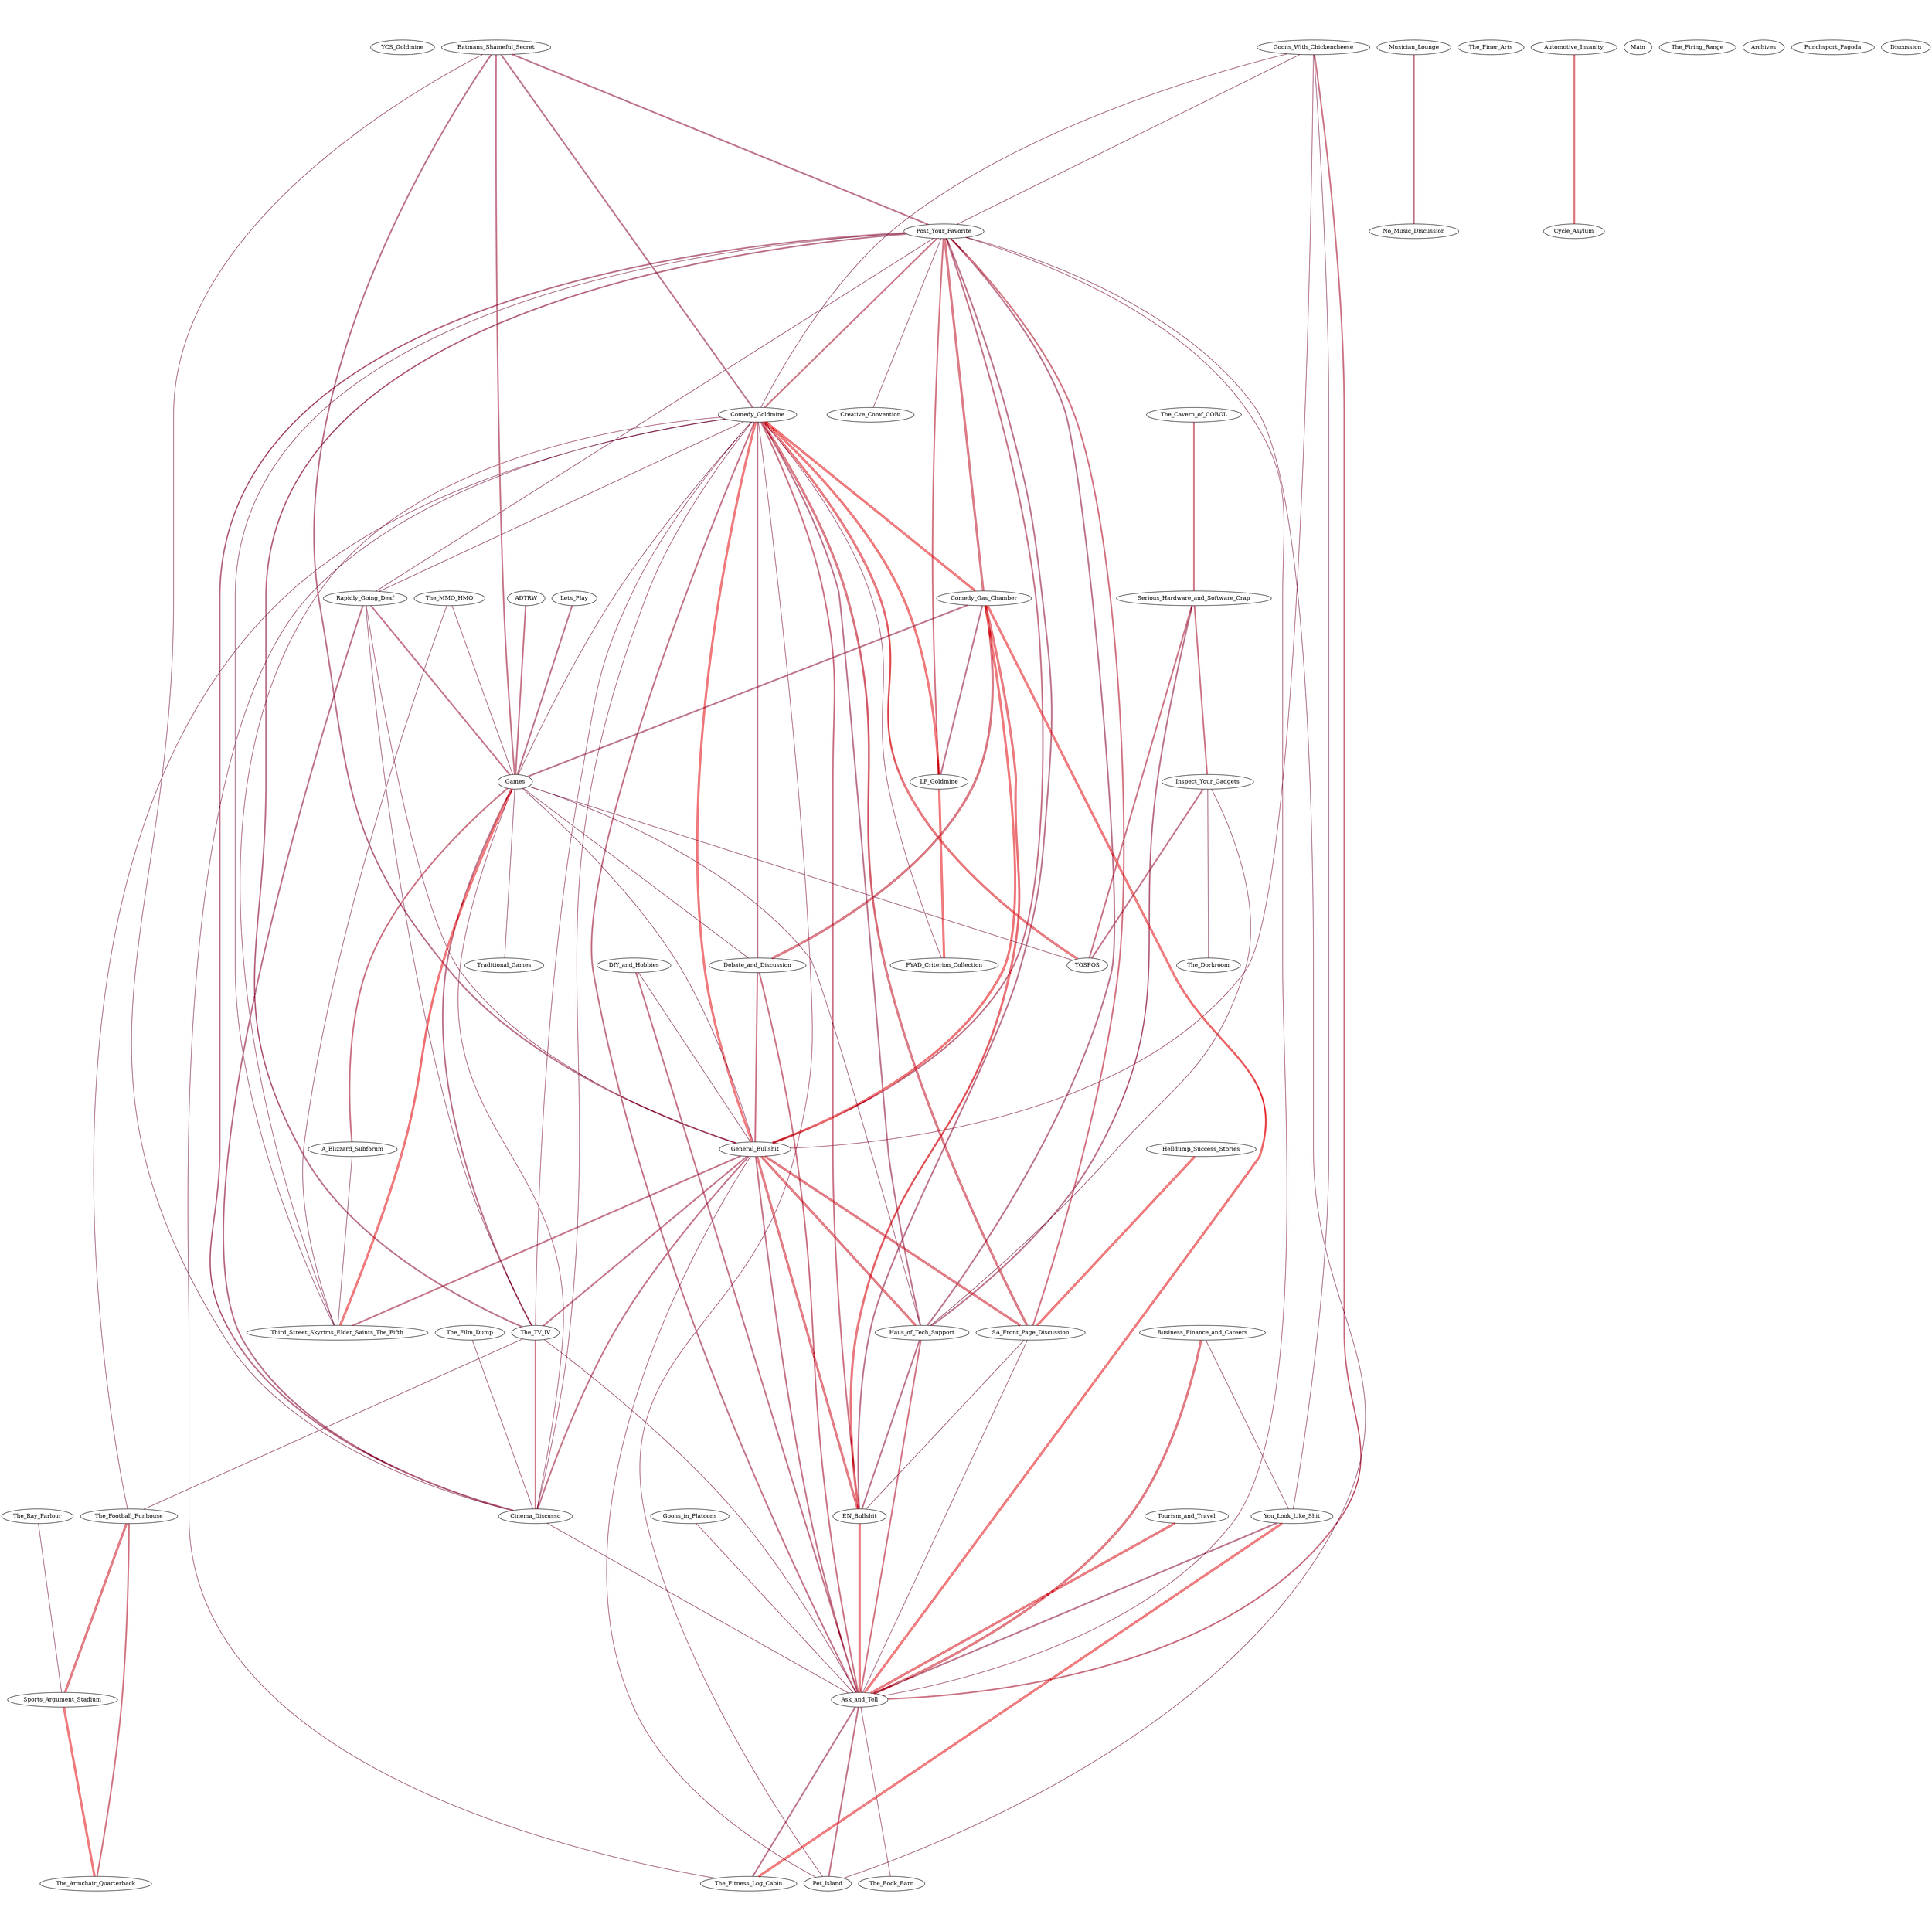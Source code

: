 graph "G" {
ratio=1
YCS_Goldmine;
DIY_and_Hobbies;
Helldump_Success_Stories;
Batmans_Shameful_Secret;
The_Cavern_of_COBOL;
Business_Finance_and_Careers;
Musician_Lounge;
Goons_With_Chickencheese;
Post_Your_Favorite;
Serious_Hardware_and_Software_Crap;
The_Finer_Arts;
Automotive_Insanity;
Comedy_Goldmine;
ADTRW;
Comedy_Gas_Chamber;
The_MMO_HMO;
Main;
Rapidly_Going_Deaf;
Inspect_Your_Gadgets;
Lets_Play;
Games;
Debate_and_Discussion;
General_Bullshit;
The_TV_IV;
The_Film_Dump;
Haus_of_Tech_Support;
The_Dorkroom;
You_Look_Like_Shit;
Tourism_and_Travel;
SA_Front_Page_Discussion;
LF_Goldmine;
EN_Bullshit;
A_Blizzard_Subforum;
Cinema_Discusso;
No_Music_Discussion;
Goons_in_Platoons;
YOSPOS;
Third_Street_Skyrims_Elder_Saints_The_Fifth;
The_Firing_Range;
The_Ray_Parlour;
Archives;
Traditional_Games;
Ask_and_Tell;
Punchsport_Pagoda;
The_Football_Funhouse;
The_Book_Barn;
FYAD_Criterion_Collection;
Cycle_Asylum;
Discussion;
Creative_Convention;
Pet_Island;
Sports_Argument_Stadium;
The_Fitness_Log_Cabin;
The_Armchair_Quarterback;

DIY_and_Hobbies -- General_Bullshit [color="#6E0538"];
DIY_and_Hobbies -- Ask_and_Tell [color="#940327:#940327"];
Helldump_Success_Stories -- SA_Front_Page_Discussion [color="#E10005:#E10005:#E10005"];
Batmans_Shameful_Secret -- Post_Your_Favorite [color="#87042C:#87042C"];
Batmans_Shameful_Secret -- Comedy_Goldmine [color="#87042C:#87042C"];
Batmans_Shameful_Secret -- Games [color="#940327:#940327"];
Batmans_Shameful_Secret -- General_Bullshit [color="#87042C:#87042C"];
Batmans_Shameful_Secret -- Cinema_Discusso [color="#6E0538"];
The_Cavern_of_COBOL -- Serious_Hardware_and_Software_Crap [color="#AE021C:#AE021C"];
Business_Finance_and_Careers -- You_Look_Like_Shit [color="#6E0538"];
Business_Finance_and_Careers -- Ask_and_Tell [color="#C70110:#C70110:#C70110"];
Musician_Lounge -- No_Music_Discussion [color="#940327:#940327"];
Goons_With_Chickencheese -- Post_Your_Favorite [color="#6E0538"];
Goons_With_Chickencheese -- Comedy_Goldmine [color="#6E0538"];
Goons_With_Chickencheese -- General_Bullshit [color="#7A0432"];
Goons_With_Chickencheese -- You_Look_Like_Shit [color="#6E0538"];
Goons_With_Chickencheese -- Ask_and_Tell [color="#A10321:#A10321"];
Post_Your_Favorite -- Comedy_Goldmine [color="#A10321:#A10321"];
Post_Your_Favorite -- Comedy_Gas_Chamber [color="#BA0216:#BA0216:#BA0216"];
Post_Your_Favorite -- Rapidly_Going_Deaf [color="#6E0538"];
Post_Your_Favorite -- General_Bullshit [color="#940327:#940327"];
Post_Your_Favorite -- The_TV_IV [color="#87042C:#87042C"];
Post_Your_Favorite -- Haus_of_Tech_Support [color="#87042C:#87042C"];
Post_Your_Favorite -- SA_Front_Page_Discussion [color="#AE021C:#AE021C"];
Post_Your_Favorite -- LF_Goldmine [color="#AE021C:#AE021C"];
Post_Your_Favorite -- EN_Bullshit [color="#87042C:#87042C"];
Post_Your_Favorite -- Cinema_Discusso [color="#87042C:#87042C"];
Post_Your_Favorite -- Third_Street_Skyrims_Elder_Saints_The_Fifth [color="#6E0538"];
Post_Your_Favorite -- Ask_and_Tell [color="#7A0432"];
Post_Your_Favorite -- Creative_Convention [color="#6E0538"];
Post_Your_Favorite -- Pet_Island [color="#6E0538"];
Serious_Hardware_and_Software_Crap -- Inspect_Your_Gadgets [color="#A10321:#A10321"];
Serious_Hardware_and_Software_Crap -- Haus_of_Tech_Support [color="#87042C:#87042C"];
Serious_Hardware_and_Software_Crap -- YOSPOS [color="#A10321:#A10321"];
Automotive_Insanity -- Cycle_Asylum [color="#C70110:#C70110:#C70110"];
Comedy_Goldmine -- Comedy_Gas_Chamber [color="#E10005:#E10005:#E10005"];
Comedy_Goldmine -- Rapidly_Going_Deaf [color="#6E0538"];
Comedy_Goldmine -- Games [color="#6E0538"];
Comedy_Goldmine -- Debate_and_Discussion [color="#87042C:#87042C"];
Comedy_Goldmine -- General_Bullshit [color="#E10005:#E10005:#E10005"];
Comedy_Goldmine -- The_TV_IV [color="#7A0432"];
Comedy_Goldmine -- Haus_of_Tech_Support [color="#87042C:#87042C"];
Comedy_Goldmine -- SA_Front_Page_Discussion [color="#BA0216:#BA0216:#BA0216"];
Comedy_Goldmine -- LF_Goldmine [color="#E10005:#E10005:#E10005"];
Comedy_Goldmine -- EN_Bullshit [color="#A10321:#A10321"];
Comedy_Goldmine -- Cinema_Discusso [color="#7A0432"];
Comedy_Goldmine -- YOSPOS [color="#D4010B:#D4010B:#D4010B"];
Comedy_Goldmine -- Third_Street_Skyrims_Elder_Saints_The_Fifth [color="#7A0432"];
Comedy_Goldmine -- Ask_and_Tell [color="#940327:#940327"];
Comedy_Goldmine -- The_Football_Funhouse [color="#6E0538"];
Comedy_Goldmine -- FYAD_Criterion_Collection [color="#7A0432"];
Comedy_Goldmine -- Pet_Island [color="#7A0432"];
Comedy_Goldmine -- The_Fitness_Log_Cabin [color="#6E0538"];
ADTRW -- Games [color="#940327:#940327"];
Comedy_Gas_Chamber -- Games [color="#87042C:#87042C"];
Comedy_Gas_Chamber -- Debate_and_Discussion [color="#BA0216:#BA0216:#BA0216"];
Comedy_Gas_Chamber -- General_Bullshit [color="#E10005:#E10005:#E10005"];
Comedy_Gas_Chamber -- LF_Goldmine [color="#87042C:#87042C"];
Comedy_Gas_Chamber -- EN_Bullshit [color="#D4010B:#D4010B:#D4010B"];
Comedy_Gas_Chamber -- Ask_and_Tell [color="#E10005:#E10005:#E10005"];
The_MMO_HMO -- Games [color="#7A0432"];
The_MMO_HMO -- Third_Street_Skyrims_Elder_Saints_The_Fifth [color="#6E0538"];
Rapidly_Going_Deaf -- Games [color="#940327:#940327"];
Rapidly_Going_Deaf -- General_Bullshit [color="#7A0432"];
Rapidly_Going_Deaf -- The_TV_IV [color="#6E0538"];
Rapidly_Going_Deaf -- Cinema_Discusso [color="#87042C:#87042C"];
Inspect_Your_Gadgets -- Haus_of_Tech_Support [color="#6E0538"];
Inspect_Your_Gadgets -- The_Dorkroom [color="#6E0538"];
Inspect_Your_Gadgets -- YOSPOS [color="#940327:#940327"];
Lets_Play -- Games [color="#87042C:#87042C"];
Games -- Debate_and_Discussion [color="#6E0538"];
Games -- General_Bullshit [color="#6E0538"];
Games -- The_TV_IV [color="#87042C:#87042C"];
Games -- Haus_of_Tech_Support [color="#6E0538"];
Games -- A_Blizzard_Subforum [color="#A10321:#A10321"];
Games -- Cinema_Discusso [color="#7A0432"];
Games -- YOSPOS [color="#6E0538"];
Games -- Third_Street_Skyrims_Elder_Saints_The_Fifth [color="#E10005:#E10005:#E10005"];
Games -- Traditional_Games [color="#6E0538"];
Debate_and_Discussion -- General_Bullshit [color="#A10321:#A10321"];
Debate_and_Discussion -- Ask_and_Tell [color="#A10321:#A10321"];
General_Bullshit -- The_TV_IV [color="#940327:#940327"];
General_Bullshit -- Haus_of_Tech_Support [color="#C70110:#C70110:#C70110"];
General_Bullshit -- SA_Front_Page_Discussion [color="#C70110:#C70110:#C70110"];
General_Bullshit -- EN_Bullshit [color="#C70110:#C70110:#C70110"];
General_Bullshit -- Cinema_Discusso [color="#940327:#940327"];
General_Bullshit -- Third_Street_Skyrims_Elder_Saints_The_Fifth [color="#940327:#940327"];
General_Bullshit -- Ask_and_Tell [color="#940327:#940327"];
General_Bullshit -- Pet_Island [color="#7A0432"];
The_TV_IV -- Cinema_Discusso [color="#A10321:#A10321"];
The_TV_IV -- Ask_and_Tell [color="#7A0432"];
The_TV_IV -- The_Football_Funhouse [color="#6E0538"];
The_Film_Dump -- Cinema_Discusso [color="#6E0538"];
Haus_of_Tech_Support -- EN_Bullshit [color="#87042C:#87042C"];
Haus_of_Tech_Support -- Ask_and_Tell [color="#AE021C:#AE021C"];
You_Look_Like_Shit -- Ask_and_Tell [color="#87042C:#87042C"];
You_Look_Like_Shit -- The_Fitness_Log_Cabin [color="#E10005:#E10005:#E10005"];
Tourism_and_Travel -- Ask_and_Tell [color="#D4010B:#D4010B:#D4010B"];
SA_Front_Page_Discussion -- EN_Bullshit [color="#6E0538"];
SA_Front_Page_Discussion -- Ask_and_Tell [color="#6E0538"];
LF_Goldmine -- FYAD_Criterion_Collection [color="#E10005:#E10005:#E10005"];
EN_Bullshit -- Ask_and_Tell [color="#D4010B:#D4010B:#D4010B"];
A_Blizzard_Subforum -- Third_Street_Skyrims_Elder_Saints_The_Fifth [color="#6E0538"];
Cinema_Discusso -- Ask_and_Tell [color="#6E0538"];
Goons_in_Platoons -- Ask_and_Tell [color="#7A0432"];
The_Ray_Parlour -- Sports_Argument_Stadium [color="#6E0538"];
Ask_and_Tell -- The_Book_Barn [color="#7A0432"];
Ask_and_Tell -- Pet_Island [color="#940327:#940327"];
Ask_and_Tell -- The_Fitness_Log_Cabin [color="#87042C:#87042C"];
The_Football_Funhouse -- Sports_Argument_Stadium [color="#C70110:#C70110:#C70110"];
The_Football_Funhouse -- The_Armchair_Quarterback [color="#AE021C:#AE021C"];
Sports_Argument_Stadium -- The_Armchair_Quarterback [color="#E10005:#E10005:#E10005"];
}